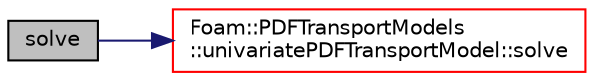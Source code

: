 digraph "solve"
{
  bgcolor="transparent";
  edge [fontname="Helvetica",fontsize="10",labelfontname="Helvetica",labelfontsize="10"];
  node [fontname="Helvetica",fontsize="10",shape=record];
  rankdir="LR";
  Node1 [label="solve",height=0.2,width=0.4,color="black", fillcolor="grey75", style="filled", fontcolor="black"];
  Node1 -> Node2 [color="midnightblue",fontsize="10",style="solid",fontname="Helvetica"];
  Node2 [label="Foam::PDFTransportModels\l::univariatePDFTransportModel::solve",height=0.2,width=0.4,color="red",URL="$a00171.html#af7d39f0eac0af0ed5785935ac72a1e7d",tooltip="Edit. "];
}
